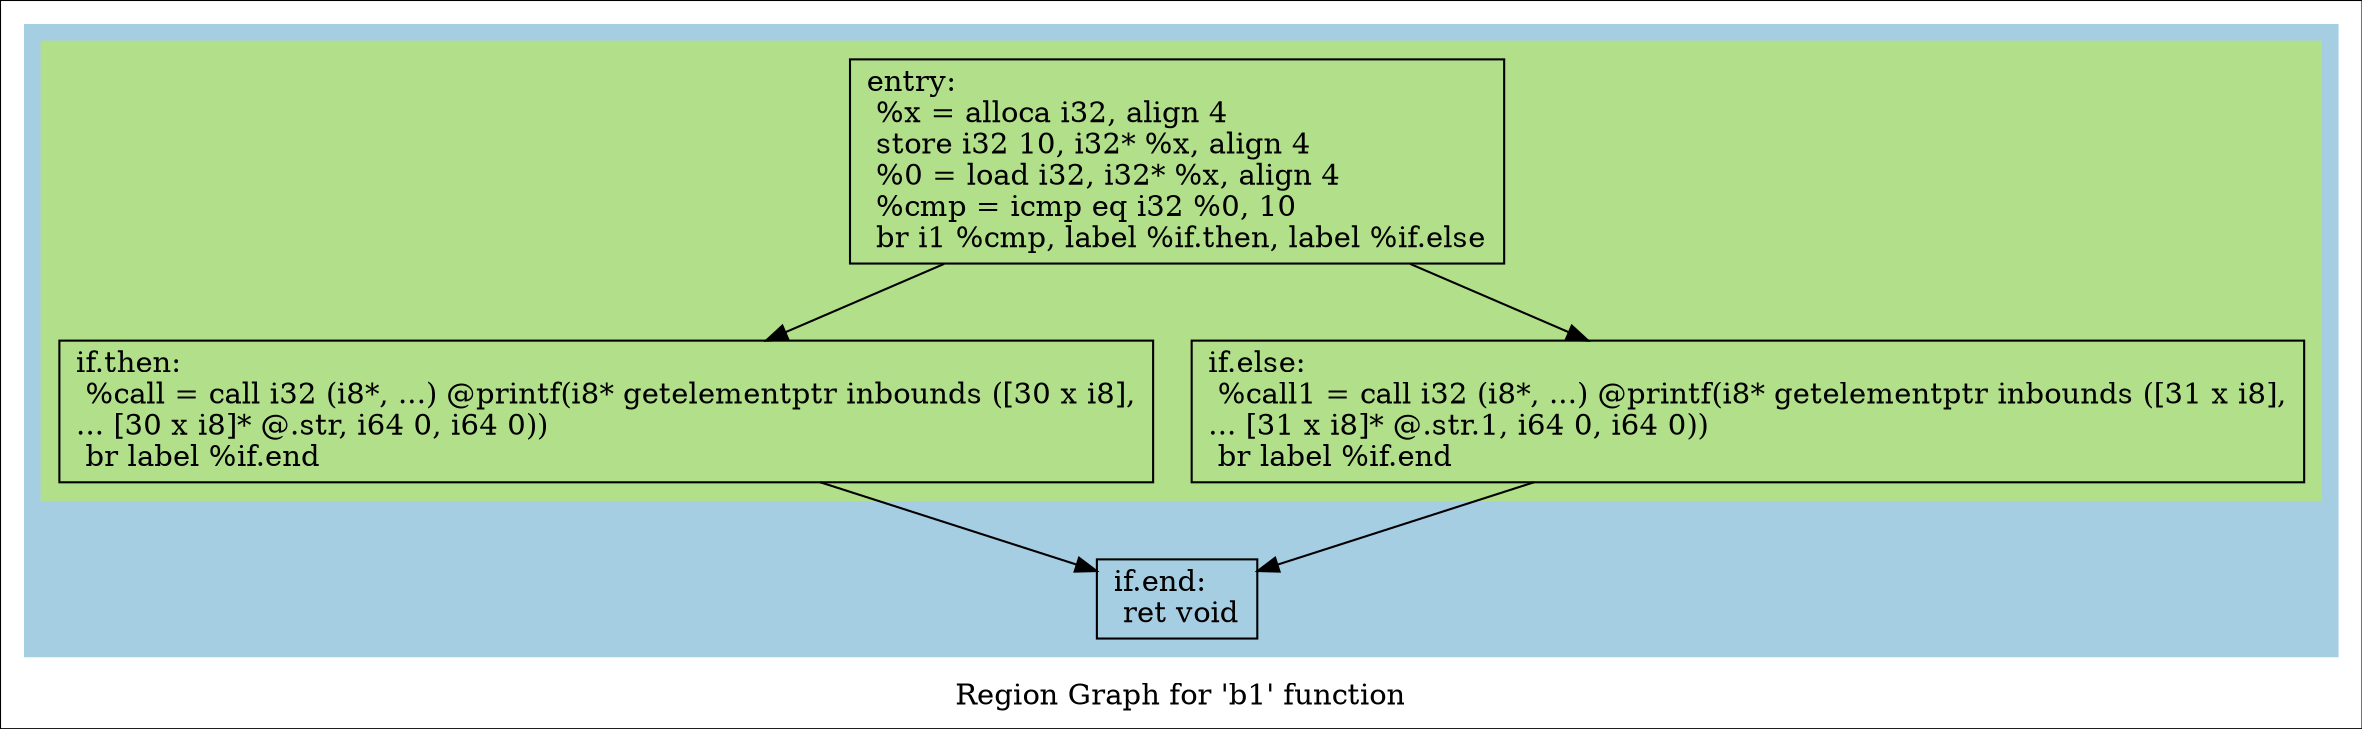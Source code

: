 digraph "Region Graph for 'b1' function" {
	label="Region Graph for 'b1' function";

	Node0x2467140 [shape=record,label="{entry:\l  %x = alloca i32, align 4\l  store i32 10, i32* %x, align 4\l  %0 = load i32, i32* %x, align 4\l  %cmp = icmp eq i32 %0, 10\l  br i1 %cmp, label %if.then, label %if.else\l}"];
	Node0x2467140 -> Node0x24736f0;
	Node0x2467140 -> Node0x2471120;
	Node0x24736f0 [shape=record,label="{if.then:                                          \l  %call = call i32 (i8*, ...) @printf(i8* getelementptr inbounds ([30 x i8],\l... [30 x i8]* @.str, i64 0, i64 0))\l  br label %if.end\l}"];
	Node0x24736f0 -> Node0x246d7a0;
	Node0x246d7a0 [shape=record,label="{if.end:                                           \l  ret void\l}"];
	Node0x2471120 [shape=record,label="{if.else:                                          \l  %call1 = call i32 (i8*, ...) @printf(i8* getelementptr inbounds ([31 x i8],\l... [31 x i8]* @.str.1, i64 0, i64 0))\l  br label %if.end\l}"];
	Node0x2471120 -> Node0x246d7a0;
	colorscheme = "paired12"
        subgraph cluster_0x2473750 {
          label = "";
          style = filled;
          color = 1
          subgraph cluster_0x2443d80 {
            label = "";
            style = filled;
            color = 3
            Node0x2467140;
            Node0x24736f0;
            Node0x2471120;
          }
          Node0x246d7a0;
        }
}
